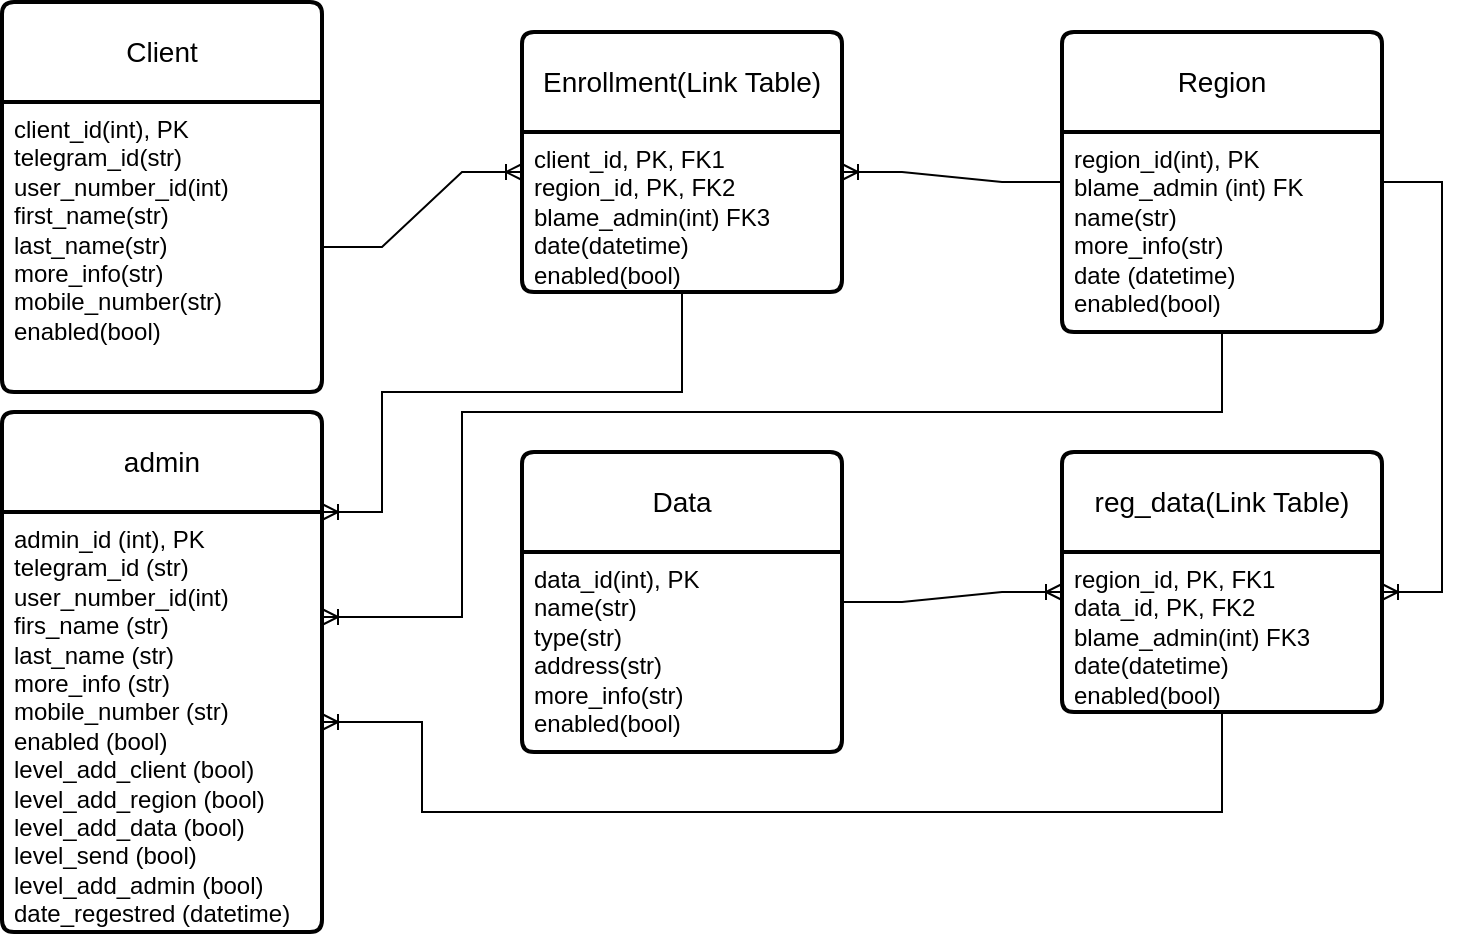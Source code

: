 <mxfile version="24.4.8" type="device">
  <diagram id="R2lEEEUBdFMjLlhIrx00" name="Page-1">
    <mxGraphModel dx="2074" dy="844" grid="1" gridSize="10" guides="1" tooltips="1" connect="1" arrows="1" fold="1" page="1" pageScale="1" pageWidth="850" pageHeight="1100" math="0" shadow="0" extFonts="Permanent Marker^https://fonts.googleapis.com/css?family=Permanent+Marker">
      <root>
        <mxCell id="0" />
        <mxCell id="1" parent="0" />
        <mxCell id="MR1HBeLX9-NA8tHDK4zx-78" value="Client" style="swimlane;childLayout=stackLayout;horizontal=1;startSize=50;horizontalStack=0;rounded=1;fontSize=14;fontStyle=0;strokeWidth=2;resizeParent=0;resizeLast=1;shadow=0;dashed=0;align=center;arcSize=4;whiteSpace=wrap;html=1;" parent="1" vertex="1">
          <mxGeometry x="70" y="85" width="160" height="195" as="geometry" />
        </mxCell>
        <mxCell id="MR1HBeLX9-NA8tHDK4zx-79" value="client_id(int), PK&lt;div&gt;telegram_id(str)&lt;/div&gt;&lt;div&gt;user_number_id(int)&lt;/div&gt;&lt;div&gt;first_name(str)&lt;/div&gt;&lt;div&gt;last_name(str)&lt;/div&gt;&lt;div&gt;more_info(str)&lt;/div&gt;&lt;div&gt;mobile_number(str)&lt;/div&gt;&lt;div style=&quot;direction: rtl;&quot;&gt;enabled(bool)&lt;/div&gt;" style="align=left;strokeColor=none;fillColor=none;spacingLeft=4;fontSize=12;verticalAlign=top;resizable=0;rotatable=0;part=1;html=1;" parent="MR1HBeLX9-NA8tHDK4zx-78" vertex="1">
          <mxGeometry y="50" width="160" height="145" as="geometry" />
        </mxCell>
        <mxCell id="IwinWZVVvr6RLf4F2CaN-1" style="edgeStyle=orthogonalEdgeStyle;rounded=0;orthogonalLoop=1;jettySize=auto;html=1;entryX=1;entryY=0.25;entryDx=0;entryDy=0;endArrow=ERoneToMany;endFill=0;" parent="1" source="MR1HBeLX9-NA8tHDK4zx-80" target="EANEZLorRsvfajUrvuUm-2" edge="1">
          <mxGeometry relative="1" as="geometry">
            <mxPoint x="530" y="300" as="targetPoint" />
            <Array as="points">
              <mxPoint x="680" y="290" />
              <mxPoint x="300" y="290" />
              <mxPoint x="300" y="393" />
            </Array>
          </mxGeometry>
        </mxCell>
        <mxCell id="MR1HBeLX9-NA8tHDK4zx-80" value="Region" style="swimlane;childLayout=stackLayout;horizontal=1;startSize=50;horizontalStack=0;rounded=1;fontSize=14;fontStyle=0;strokeWidth=2;resizeParent=0;resizeLast=1;shadow=0;dashed=0;align=center;arcSize=4;whiteSpace=wrap;html=1;" parent="1" vertex="1">
          <mxGeometry x="600" y="100" width="160" height="150" as="geometry" />
        </mxCell>
        <mxCell id="MR1HBeLX9-NA8tHDK4zx-81" value="region_id(int), PK&lt;div&gt;blame_admin (int) FK&lt;br&gt;&lt;div&gt;name(str)&lt;/div&gt;&lt;div&gt;more_info(str)&lt;/div&gt;&lt;div&gt;date (datetime)&lt;/div&gt;&lt;div&gt;enabled(bool)&lt;br&gt;&lt;/div&gt;&lt;/div&gt;" style="align=left;strokeColor=none;fillColor=none;spacingLeft=4;fontSize=12;verticalAlign=top;resizable=0;rotatable=0;part=1;html=1;" parent="MR1HBeLX9-NA8tHDK4zx-80" vertex="1">
          <mxGeometry y="50" width="160" height="100" as="geometry" />
        </mxCell>
        <mxCell id="MR1HBeLX9-NA8tHDK4zx-82" value="Enrollment(Link Table)" style="swimlane;childLayout=stackLayout;horizontal=1;startSize=50;horizontalStack=0;rounded=1;fontSize=14;fontStyle=0;strokeWidth=2;resizeParent=0;resizeLast=1;shadow=0;dashed=0;align=center;arcSize=4;whiteSpace=wrap;html=1;" parent="1" vertex="1">
          <mxGeometry x="330" y="100" width="160" height="130" as="geometry" />
        </mxCell>
        <mxCell id="MR1HBeLX9-NA8tHDK4zx-83" value="client_id, PK, FK1&lt;div&gt;region_id, PK, FK2&lt;/div&gt;&lt;div&gt;blame_admin(int) FK3&lt;/div&gt;&lt;div&gt;date(datetime)&lt;/div&gt;&lt;div&gt;enabled(bool)&lt;br&gt;&lt;/div&gt;" style="align=left;strokeColor=none;fillColor=none;spacingLeft=4;fontSize=12;verticalAlign=top;resizable=0;rotatable=0;part=1;html=1;" parent="MR1HBeLX9-NA8tHDK4zx-82" vertex="1">
          <mxGeometry y="50" width="160" height="80" as="geometry" />
        </mxCell>
        <mxCell id="MR1HBeLX9-NA8tHDK4zx-84" value="Data" style="swimlane;childLayout=stackLayout;horizontal=1;startSize=50;horizontalStack=0;rounded=1;fontSize=14;fontStyle=0;strokeWidth=2;resizeParent=0;resizeLast=1;shadow=0;dashed=0;align=center;arcSize=4;whiteSpace=wrap;html=1;" parent="1" vertex="1">
          <mxGeometry x="330" y="310" width="160" height="150" as="geometry" />
        </mxCell>
        <mxCell id="MR1HBeLX9-NA8tHDK4zx-85" value="data_id(int), PK&lt;div&gt;name(str)&lt;/div&gt;&lt;div&gt;type(str)&lt;/div&gt;&lt;div&gt;address(str)&lt;/div&gt;&lt;div&gt;more_info(str)&lt;/div&gt;&lt;div&gt;enabled(bool)&lt;br&gt;&lt;/div&gt;" style="align=left;strokeColor=none;fillColor=none;spacingLeft=4;fontSize=12;verticalAlign=top;resizable=0;rotatable=0;part=1;html=1;" parent="MR1HBeLX9-NA8tHDK4zx-84" vertex="1">
          <mxGeometry y="50" width="160" height="100" as="geometry" />
        </mxCell>
        <mxCell id="MR1HBeLX9-NA8tHDK4zx-86" value="reg_data(Link Table)" style="swimlane;childLayout=stackLayout;horizontal=1;startSize=50;horizontalStack=0;rounded=1;fontSize=14;fontStyle=0;strokeWidth=2;resizeParent=0;resizeLast=1;shadow=0;dashed=0;align=center;arcSize=4;whiteSpace=wrap;html=1;" parent="1" vertex="1">
          <mxGeometry x="600" y="310" width="160" height="130" as="geometry" />
        </mxCell>
        <mxCell id="MR1HBeLX9-NA8tHDK4zx-87" value="&lt;div&gt;&lt;span style=&quot;background-color: initial;&quot;&gt;region_id, PK, FK1&lt;/span&gt;&lt;br&gt;&lt;/div&gt;&lt;div&gt;data_id, PK, F&lt;span style=&quot;background-color: initial;&quot;&gt;K2&lt;/span&gt;&lt;/div&gt;&lt;div&gt;blame_admin(int) FK3&lt;span style=&quot;background-color: initial;&quot;&gt;&lt;br&gt;&lt;/span&gt;&lt;/div&gt;&lt;div&gt;&lt;span style=&quot;background-color: initial;&quot;&gt;date(datetime)&lt;/span&gt;&lt;/div&gt;&lt;div&gt;enabled(bool)&lt;span style=&quot;background-color: initial;&quot;&gt;&lt;br&gt;&lt;/span&gt;&lt;/div&gt;&lt;div&gt;&lt;br&gt;&lt;/div&gt;" style="align=left;strokeColor=none;fillColor=none;spacingLeft=4;fontSize=12;verticalAlign=top;resizable=0;rotatable=0;part=1;html=1;" parent="MR1HBeLX9-NA8tHDK4zx-86" vertex="1">
          <mxGeometry y="50" width="160" height="80" as="geometry" />
        </mxCell>
        <mxCell id="MR1HBeLX9-NA8tHDK4zx-91" value="" style="edgeStyle=entityRelationEdgeStyle;fontSize=12;html=1;endArrow=ERoneToMany;rounded=0;exitX=1;exitY=0.5;exitDx=0;exitDy=0;entryX=0;entryY=0.25;entryDx=0;entryDy=0;" parent="1" source="MR1HBeLX9-NA8tHDK4zx-79" target="MR1HBeLX9-NA8tHDK4zx-83" edge="1">
          <mxGeometry width="100" height="100" relative="1" as="geometry">
            <mxPoint x="370" y="380" as="sourcePoint" />
            <mxPoint x="470" y="280" as="targetPoint" />
          </mxGeometry>
        </mxCell>
        <mxCell id="MR1HBeLX9-NA8tHDK4zx-92" value="" style="edgeStyle=entityRelationEdgeStyle;fontSize=12;html=1;endArrow=ERoneToMany;rounded=0;entryX=1;entryY=0.25;entryDx=0;entryDy=0;exitX=0;exitY=0.25;exitDx=0;exitDy=0;" parent="1" source="MR1HBeLX9-NA8tHDK4zx-81" target="MR1HBeLX9-NA8tHDK4zx-83" edge="1">
          <mxGeometry width="100" height="100" relative="1" as="geometry">
            <mxPoint x="370" y="380" as="sourcePoint" />
            <mxPoint x="470" y="280" as="targetPoint" />
          </mxGeometry>
        </mxCell>
        <mxCell id="MR1HBeLX9-NA8tHDK4zx-94" value="" style="edgeStyle=entityRelationEdgeStyle;fontSize=12;html=1;endArrow=ERoneToMany;rounded=0;entryX=0;entryY=0.25;entryDx=0;entryDy=0;exitX=1;exitY=0.25;exitDx=0;exitDy=0;" parent="1" source="MR1HBeLX9-NA8tHDK4zx-85" target="MR1HBeLX9-NA8tHDK4zx-87" edge="1">
          <mxGeometry width="100" height="100" relative="1" as="geometry">
            <mxPoint x="370" y="380" as="sourcePoint" />
            <mxPoint x="470" y="280" as="targetPoint" />
          </mxGeometry>
        </mxCell>
        <mxCell id="MR1HBeLX9-NA8tHDK4zx-95" value="" style="edgeStyle=entityRelationEdgeStyle;fontSize=12;html=1;endArrow=ERoneToMany;rounded=0;entryX=1;entryY=0.25;entryDx=0;entryDy=0;exitX=1;exitY=0.25;exitDx=0;exitDy=0;" parent="1" source="MR1HBeLX9-NA8tHDK4zx-81" target="MR1HBeLX9-NA8tHDK4zx-87" edge="1">
          <mxGeometry width="100" height="100" relative="1" as="geometry">
            <mxPoint x="370" y="380" as="sourcePoint" />
            <mxPoint x="470" y="280" as="targetPoint" />
          </mxGeometry>
        </mxCell>
        <mxCell id="EANEZLorRsvfajUrvuUm-1" value="admin" style="swimlane;childLayout=stackLayout;horizontal=1;startSize=50;horizontalStack=0;rounded=1;fontSize=14;fontStyle=0;strokeWidth=2;resizeParent=0;resizeLast=1;shadow=0;dashed=0;align=center;arcSize=4;whiteSpace=wrap;html=1;" parent="1" vertex="1">
          <mxGeometry x="70" y="290" width="160" height="260" as="geometry" />
        </mxCell>
        <mxCell id="EANEZLorRsvfajUrvuUm-2" value="admin_id (int), PK&lt;div&gt;telegram_id (str)&lt;/div&gt;&lt;div&gt;user_number_id(int)&lt;/div&gt;&lt;div&gt;firs_name (str)&lt;/div&gt;&lt;div&gt;last_name (str)&lt;/div&gt;&lt;div&gt;more_info (str)&lt;/div&gt;&lt;div&gt;mobile_number (str)&lt;/div&gt;&lt;div&gt;enabled (bool)&lt;/div&gt;&lt;div&gt;level_add_client (bool)&lt;/div&gt;&lt;div&gt;level_add_region (bool)&lt;/div&gt;&lt;div&gt;level_add_data (bool)&lt;/div&gt;&lt;div&gt;level_send (bool)&lt;/div&gt;&lt;div&gt;level_add_admin (bool)&lt;/div&gt;&lt;div&gt;date_regestred (datetime)&lt;/div&gt;" style="align=left;strokeColor=none;fillColor=none;spacingLeft=4;fontSize=12;verticalAlign=top;resizable=0;rotatable=0;part=1;html=1;" parent="EANEZLorRsvfajUrvuUm-1" vertex="1">
          <mxGeometry y="50" width="160" height="210" as="geometry" />
        </mxCell>
        <mxCell id="EANEZLorRsvfajUrvuUm-7" style="edgeStyle=orthogonalEdgeStyle;rounded=0;orthogonalLoop=1;jettySize=auto;html=1;entryX=1;entryY=0.5;entryDx=0;entryDy=0;exitX=0.5;exitY=1;exitDx=0;exitDy=0;endArrow=ERoneToMany;endFill=0;" parent="1" source="MR1HBeLX9-NA8tHDK4zx-87" target="EANEZLorRsvfajUrvuUm-2" edge="1">
          <mxGeometry relative="1" as="geometry">
            <Array as="points">
              <mxPoint x="680" y="490" />
              <mxPoint x="280" y="490" />
              <mxPoint x="280" y="445" />
            </Array>
          </mxGeometry>
        </mxCell>
        <mxCell id="EANEZLorRsvfajUrvuUm-10" style="edgeStyle=orthogonalEdgeStyle;rounded=0;orthogonalLoop=1;jettySize=auto;html=1;entryX=1;entryY=0;entryDx=0;entryDy=0;endArrow=ERoneToMany;endFill=0;" parent="1" source="MR1HBeLX9-NA8tHDK4zx-83" target="EANEZLorRsvfajUrvuUm-2" edge="1">
          <mxGeometry relative="1" as="geometry">
            <Array as="points">
              <mxPoint x="410" y="280" />
              <mxPoint x="260" y="280" />
              <mxPoint x="260" y="340" />
            </Array>
          </mxGeometry>
        </mxCell>
      </root>
    </mxGraphModel>
  </diagram>
</mxfile>
